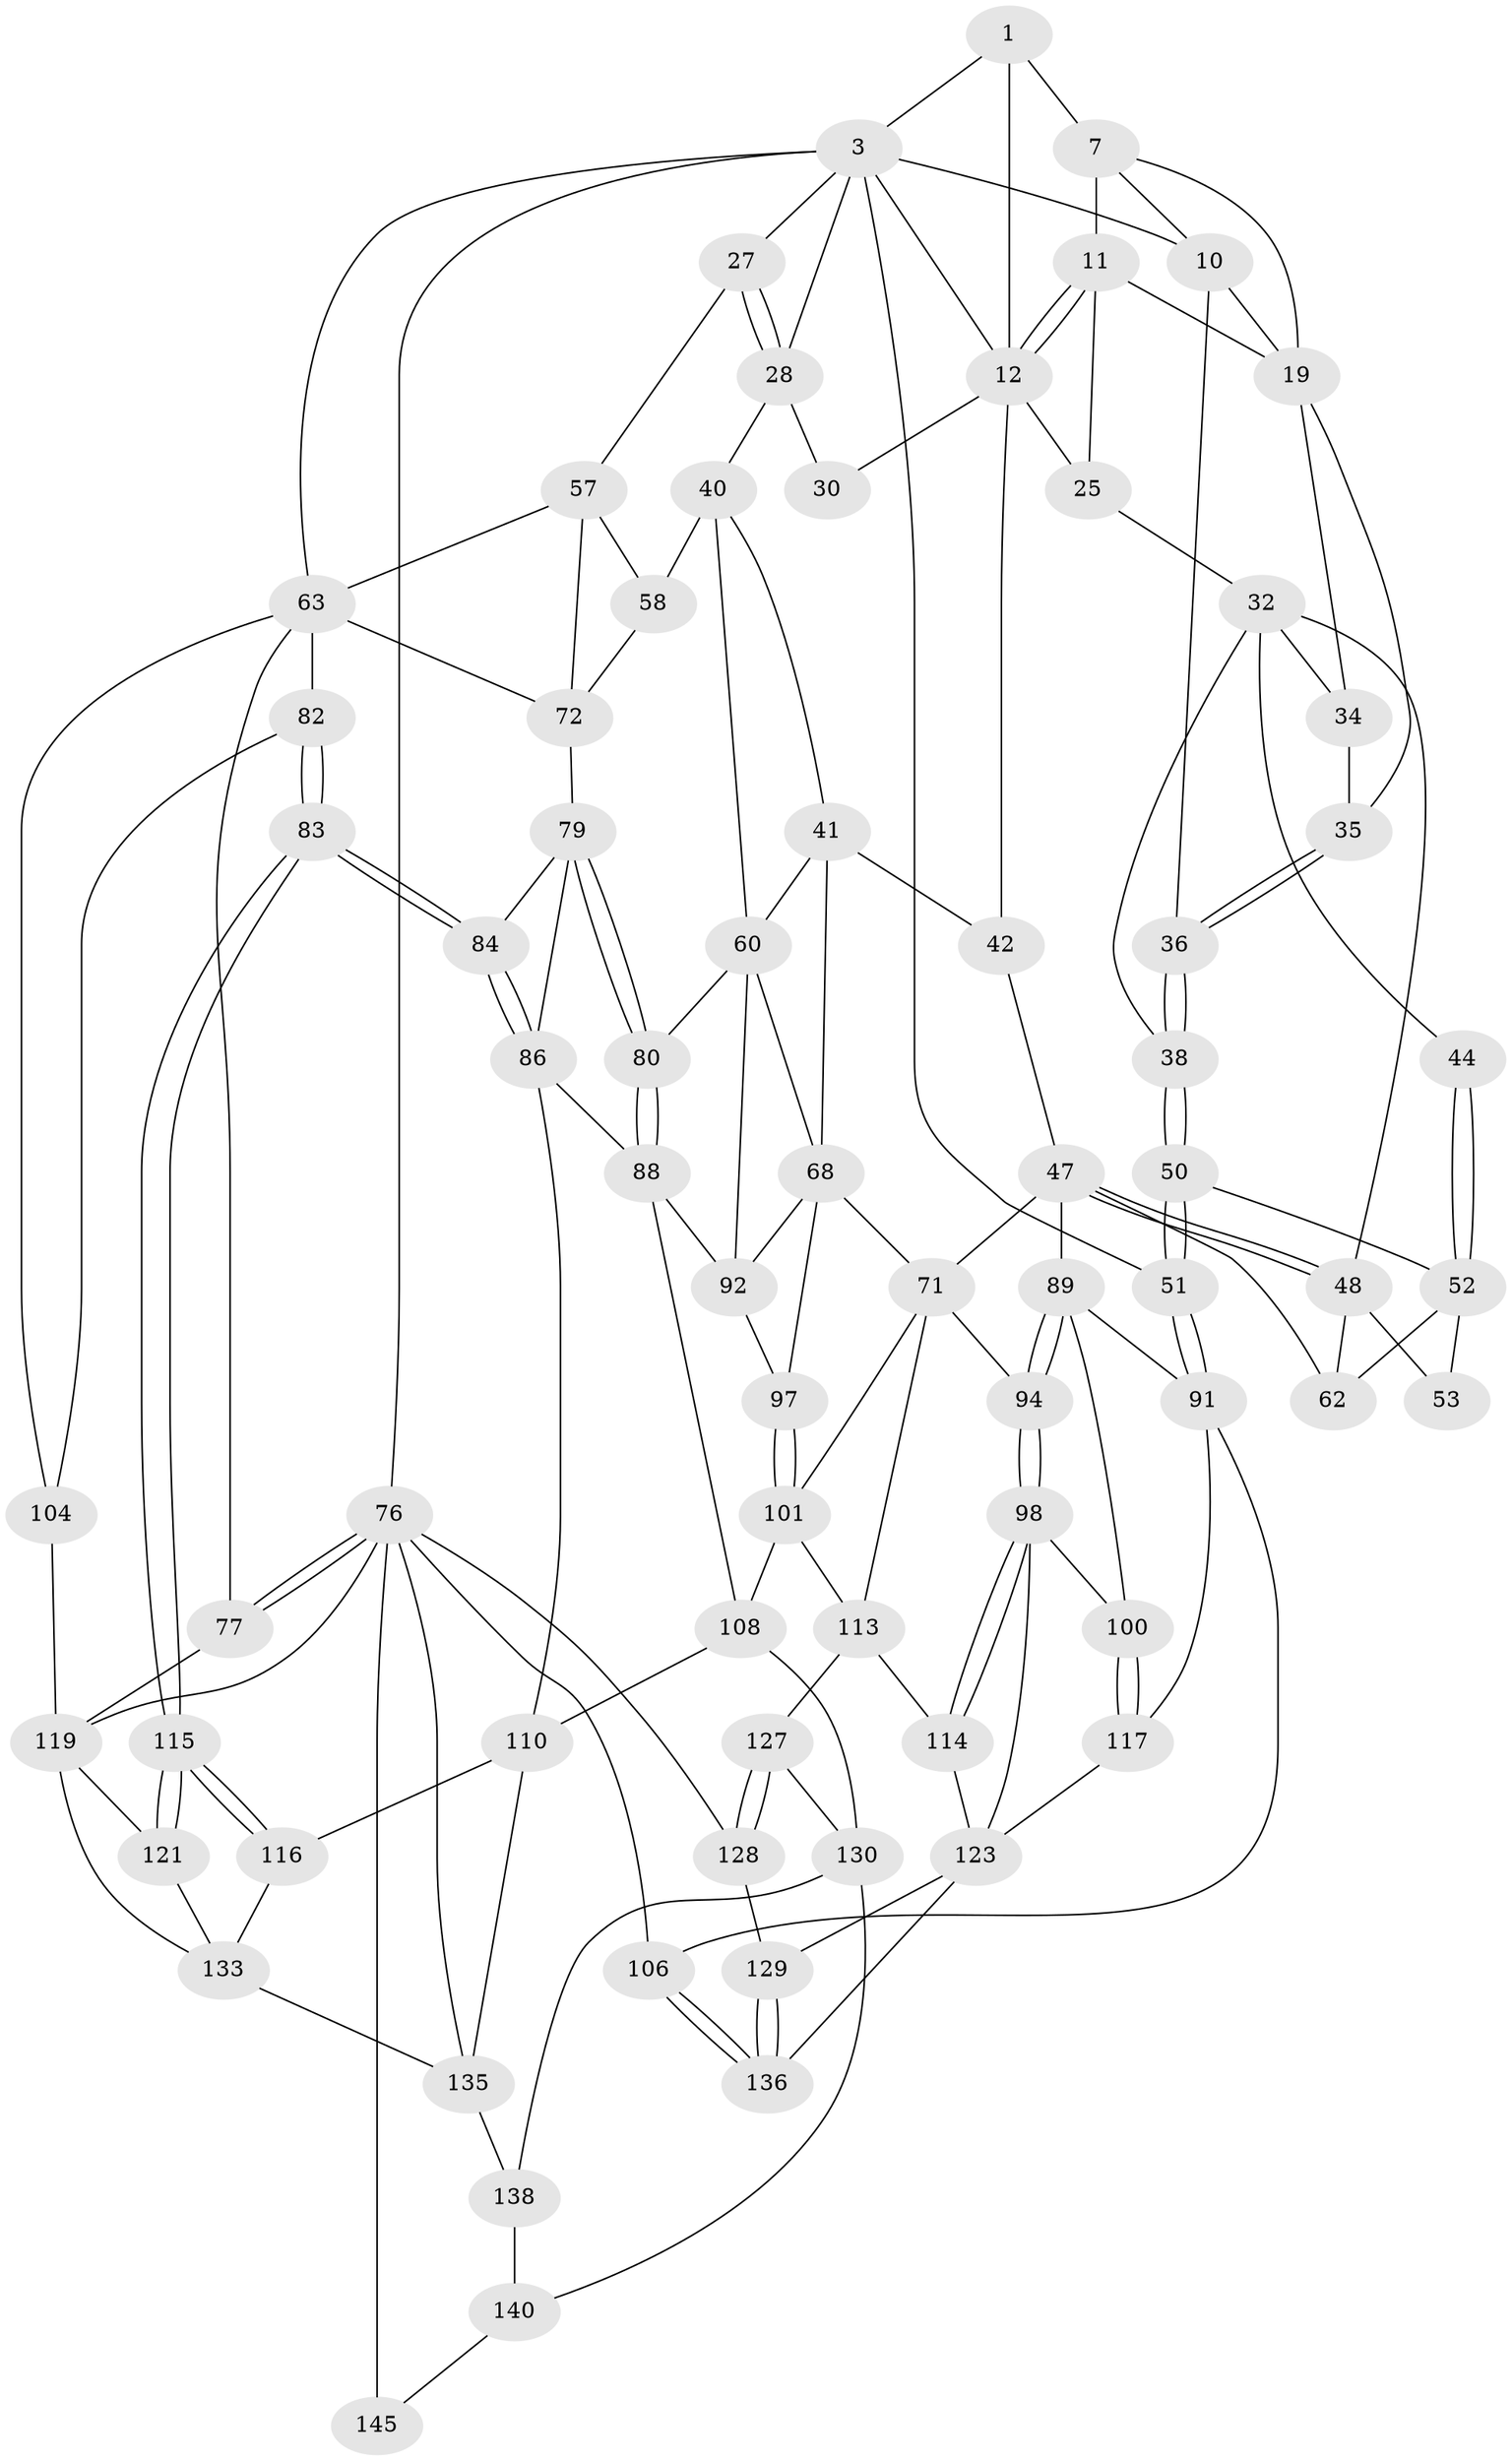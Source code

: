 // original degree distribution, {3: 0.0136986301369863, 5: 0.589041095890411, 4: 0.2054794520547945, 6: 0.1917808219178082}
// Generated by graph-tools (version 1.1) at 2025/28/03/15/25 16:28:02]
// undirected, 73 vertices, 161 edges
graph export_dot {
graph [start="1"]
  node [color=gray90,style=filled];
  1 [pos="+0.2582161170461402+0",super="+2"];
  3 [pos="+0.6636434370336766+0",super="+13+4"];
  7 [pos="+0.27610070201449205+0",super="+8"];
  10 [pos="+0.08129258181516363+0.07081690801813732",super="+16"];
  11 [pos="+0.4085785991441555+0.07886165818238249",super="+15"];
  12 [pos="+0.44033138291761137+0.08619535277060326",super="+14"];
  19 [pos="+0.2366198031671754+0.10074902177052722",super="+20"];
  25 [pos="+0.3405914248344307+0.2349022091738537",super="+31"];
  27 [pos="+0.7975671307735658+0.2604339922338396"];
  28 [pos="+0.7043956108832895+0.22865577886066088",super="+29+39"];
  30 [pos="+0.48882228670221484+0.19937063449743608"];
  32 [pos="+0.23987114772050108+0.24699517703164808",super="+43+33"];
  34 [pos="+0.19724505212550034+0.19961068220779263"];
  35 [pos="+0.12739001756469012+0.18535152777665667"];
  36 [pos="+0.09064372363293109+0.2908877363802275"];
  38 [pos="+0.09135539926491211+0.294128478896111"];
  40 [pos="+0.5775502774457253+0.33218308543088704",super="+59"];
  41 [pos="+0.48140471667877865+0.3515570913351235",super="+55"];
  42 [pos="+0.41473643496162765+0.2941769328612095",super="+46"];
  44 [pos="+0.12899127094475824+0.34261880502147557"];
  47 [pos="+0.2966806209033966+0.41075483582989747",super="+66"];
  48 [pos="+0.27822303614791294+0.3960693457441798",super="+49+61"];
  50 [pos="+0+0.3858186103688663"];
  51 [pos="+0+0.3878751066489036"];
  52 [pos="+0.13165175891919348+0.34983597046383436",super="+54"];
  53 [pos="+0.15187223511456066+0.3523261238876117"];
  57 [pos="+0.7948604567019778+0.27771949796707607",super="+65"];
  58 [pos="+0.6375172638766259+0.4256927554184664"];
  60 [pos="+0.5929999699310682+0.48204993721063877",super="+74"];
  62 [pos="+0.12630032799472588+0.47786010674344376"];
  63 [pos="+1+0.41972471496873853",super="+64+78"];
  68 [pos="+0.4014958385391029+0.46870307000616945",super="+69"];
  71 [pos="+0.32064726411531114+0.5843361748640947",super="+93"];
  72 [pos="+0.8265040726323205+0.45417808535933024",super="+73"];
  76 [pos="+1+1",super="+142+107"];
  77 [pos="+1+0.7717919075046198"];
  79 [pos="+0.7240140564858173+0.5211885311123449",super="+85"];
  80 [pos="+0.6096385114694423+0.5060846827037982"];
  82 [pos="+0.8592180644049149+0.6412949112344076"];
  83 [pos="+0.8552612228181271+0.6443966433450548"];
  84 [pos="+0.8429824088030147+0.642344786407886"];
  86 [pos="+0.7167328833298952+0.6410074121281736",super="+87"];
  88 [pos="+0.6475423024960344+0.6249213864500502",super="+95"];
  89 [pos="+0.12175168088164354+0.5569592042094224",super="+90"];
  91 [pos="+0+0.4456160748707997",super="+105"];
  92 [pos="+0.5125429180537183+0.5609413977271942",super="+96"];
  94 [pos="+0.171997488174932+0.5952573210822485"];
  97 [pos="+0.46465615470881855+0.6602191756475463"];
  98 [pos="+0.1679843253027742+0.7012417913650363",super="+99"];
  100 [pos="+0.04414484728760315+0.657721777743628"];
  101 [pos="+0.45901059208151346+0.7045409782437749",super="+102"];
  104 [pos="+0.949280055969152+0.6746053763436011",super="+118"];
  106 [pos="+0+1"];
  108 [pos="+0.5803618098463335+0.7087833548465768",super="+109+112"];
  110 [pos="+0.6847303827998549+0.7515695703056734",super="+111"];
  113 [pos="+0.27252889293732807+0.7048464455206868",super="+126"];
  114 [pos="+0.2231448118007303+0.7215121862091128"];
  115 [pos="+0.8295407856580505+0.7583445427363592"];
  116 [pos="+0.7156605239256848+0.7557893150162467"];
  117 [pos="+0+0.7068028521259629"];
  119 [pos="+0.8839062263894566+0.8379958887613447",super="+122+120"];
  121 [pos="+0.8435083598072719+0.8044128078545891"];
  123 [pos="+0.1208689762288127+0.7717808316449655",super="+124+125"];
  127 [pos="+0.34027109897577795+0.8461641352244583"];
  128 [pos="+0.2815490707717163+0.8965042914474457"];
  129 [pos="+0.21948384244329372+0.8823986458987745"];
  130 [pos="+0.5169061115856274+0.7960678081161177",super="+132+131"];
  133 [pos="+0.7457580389373192+0.8307829349149207",super="+134"];
  135 [pos="+0.6661000634557905+0.8455021695690409",super="+137"];
  136 [pos="+0.06378285034403175+0.9431253918365768"];
  138 [pos="+0.5972629691751424+0.9053219510724103",super="+139"];
  140 [pos="+0.44719689595207074+0.9138761327265476",super="+144"];
  145 [pos="+0.4684985263631077+1"];
  1 -- 7;
  1 -- 3;
  1 -- 12;
  3 -- 28;
  3 -- 51;
  3 -- 27;
  3 -- 10 [weight=2];
  3 -- 76 [weight=2];
  3 -- 63;
  3 -- 12;
  7 -- 11 [weight=2];
  7 -- 10;
  7 -- 19;
  10 -- 36;
  10 -- 19;
  11 -- 12;
  11 -- 12;
  11 -- 19;
  11 -- 25;
  12 -- 25;
  12 -- 42;
  12 -- 30;
  19 -- 35;
  19 -- 34;
  25 -- 32 [weight=2];
  27 -- 28;
  27 -- 28;
  27 -- 57;
  28 -- 30 [weight=2];
  28 -- 40;
  32 -- 44 [weight=2];
  32 -- 34;
  32 -- 38;
  32 -- 48;
  34 -- 35;
  35 -- 36;
  35 -- 36;
  36 -- 38;
  36 -- 38;
  38 -- 50;
  38 -- 50;
  40 -- 41;
  40 -- 58;
  40 -- 60;
  41 -- 42 [weight=2];
  41 -- 60;
  41 -- 68;
  42 -- 47;
  44 -- 52;
  44 -- 52;
  47 -- 48;
  47 -- 48;
  47 -- 89;
  47 -- 71;
  47 -- 62;
  48 -- 53 [weight=2];
  48 -- 62;
  50 -- 51;
  50 -- 51;
  50 -- 52;
  51 -- 91;
  51 -- 91;
  52 -- 53;
  52 -- 62;
  57 -- 58;
  57 -- 72;
  57 -- 63;
  58 -- 72;
  60 -- 80;
  60 -- 92;
  60 -- 68;
  63 -- 72;
  63 -- 82;
  63 -- 104;
  63 -- 77;
  68 -- 97;
  68 -- 71;
  68 -- 92;
  71 -- 113;
  71 -- 101;
  71 -- 94;
  72 -- 79;
  76 -- 77;
  76 -- 77;
  76 -- 145 [weight=2];
  76 -- 128;
  76 -- 106;
  76 -- 135;
  76 -- 119;
  77 -- 119;
  79 -- 80;
  79 -- 80;
  79 -- 84;
  79 -- 86;
  80 -- 88;
  80 -- 88;
  82 -- 83;
  82 -- 83;
  82 -- 104;
  83 -- 84;
  83 -- 84;
  83 -- 115;
  83 -- 115;
  84 -- 86;
  84 -- 86;
  86 -- 88;
  86 -- 110;
  88 -- 108;
  88 -- 92;
  89 -- 94;
  89 -- 94;
  89 -- 91;
  89 -- 100;
  91 -- 106;
  91 -- 117;
  92 -- 97;
  94 -- 98;
  94 -- 98;
  97 -- 101;
  97 -- 101;
  98 -- 114;
  98 -- 114;
  98 -- 123;
  98 -- 100;
  100 -- 117;
  100 -- 117;
  101 -- 108;
  101 -- 113;
  104 -- 119 [weight=2];
  106 -- 136;
  106 -- 136;
  108 -- 130 [weight=2];
  108 -- 110;
  110 -- 116;
  110 -- 135;
  113 -- 114;
  113 -- 127;
  114 -- 123;
  115 -- 116;
  115 -- 116;
  115 -- 121;
  115 -- 121;
  116 -- 133;
  117 -- 123;
  119 -- 121;
  119 -- 133;
  121 -- 133;
  123 -- 136;
  123 -- 129;
  127 -- 128;
  127 -- 128;
  127 -- 130;
  128 -- 129;
  129 -- 136;
  129 -- 136;
  130 -- 138;
  130 -- 140;
  133 -- 135;
  135 -- 138;
  138 -- 140 [weight=2];
  140 -- 145;
}

